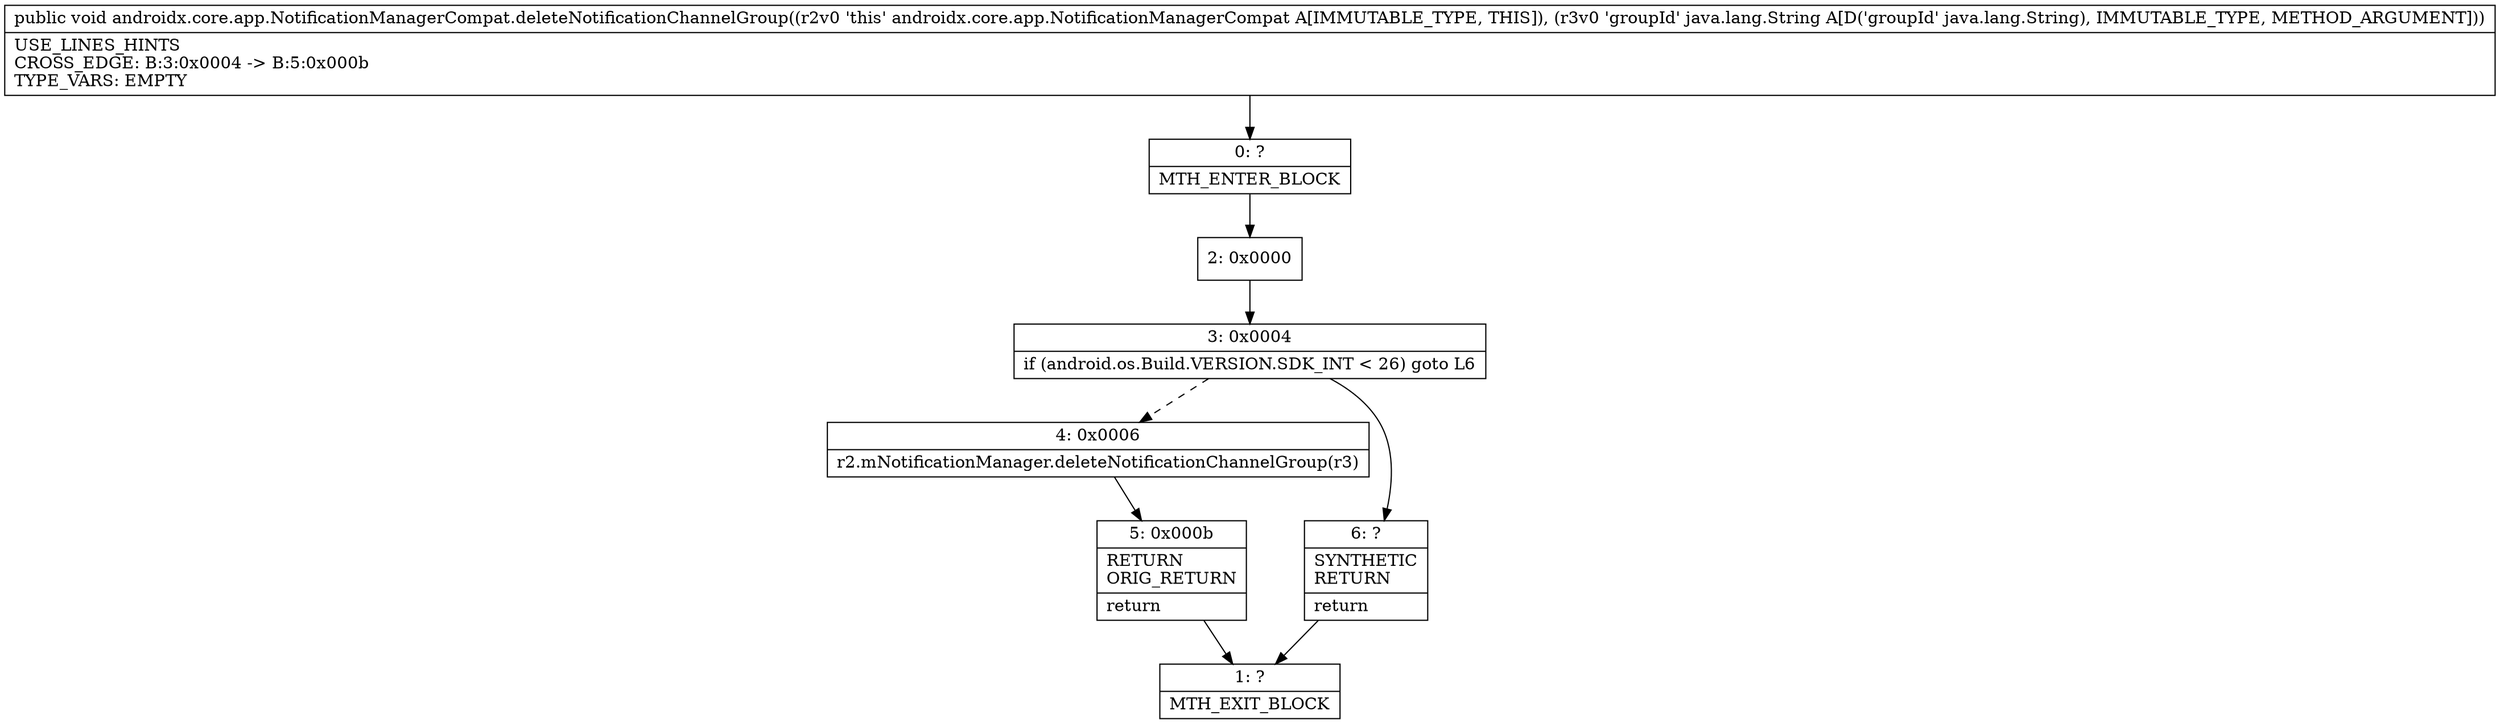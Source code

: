 digraph "CFG forandroidx.core.app.NotificationManagerCompat.deleteNotificationChannelGroup(Ljava\/lang\/String;)V" {
Node_0 [shape=record,label="{0\:\ ?|MTH_ENTER_BLOCK\l}"];
Node_2 [shape=record,label="{2\:\ 0x0000}"];
Node_3 [shape=record,label="{3\:\ 0x0004|if (android.os.Build.VERSION.SDK_INT \< 26) goto L6\l}"];
Node_4 [shape=record,label="{4\:\ 0x0006|r2.mNotificationManager.deleteNotificationChannelGroup(r3)\l}"];
Node_5 [shape=record,label="{5\:\ 0x000b|RETURN\lORIG_RETURN\l|return\l}"];
Node_1 [shape=record,label="{1\:\ ?|MTH_EXIT_BLOCK\l}"];
Node_6 [shape=record,label="{6\:\ ?|SYNTHETIC\lRETURN\l|return\l}"];
MethodNode[shape=record,label="{public void androidx.core.app.NotificationManagerCompat.deleteNotificationChannelGroup((r2v0 'this' androidx.core.app.NotificationManagerCompat A[IMMUTABLE_TYPE, THIS]), (r3v0 'groupId' java.lang.String A[D('groupId' java.lang.String), IMMUTABLE_TYPE, METHOD_ARGUMENT]))  | USE_LINES_HINTS\lCROSS_EDGE: B:3:0x0004 \-\> B:5:0x000b\lTYPE_VARS: EMPTY\l}"];
MethodNode -> Node_0;Node_0 -> Node_2;
Node_2 -> Node_3;
Node_3 -> Node_4[style=dashed];
Node_3 -> Node_6;
Node_4 -> Node_5;
Node_5 -> Node_1;
Node_6 -> Node_1;
}

